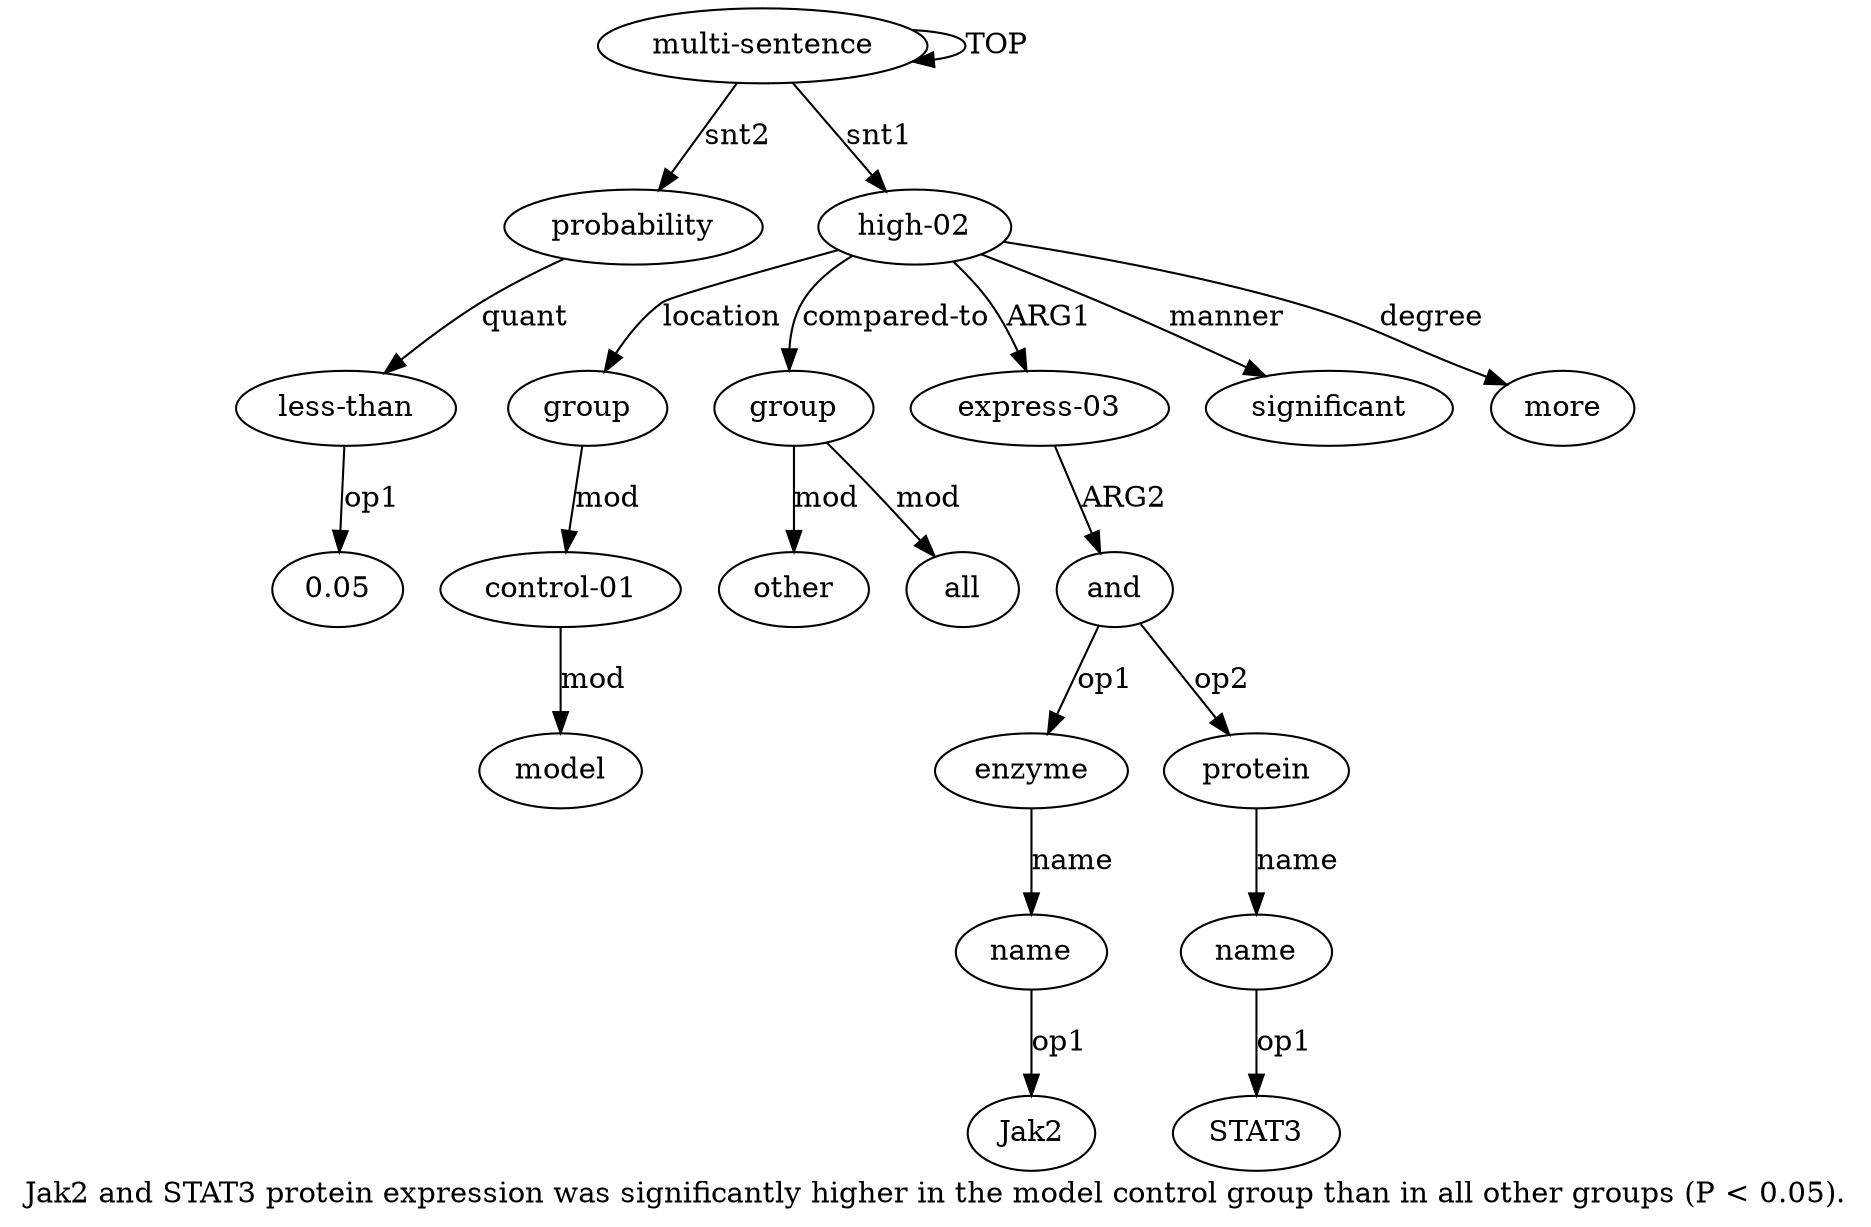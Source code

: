 digraph  {
	graph [label="Jak2 and STAT3 protein expression was significantly higher in the model control group than in all other groups (P < 0.05)."];
	node [label="\N"];
	a15	 [color=black,
		gold_ind=15,
		gold_label=other,
		label=other,
		test_ind=15,
		test_label=other];
	a14	 [color=black,
		gold_ind=14,
		gold_label=all,
		label=all,
		test_ind=14,
		test_label=all];
	a17	 [color=black,
		gold_ind=17,
		gold_label="less-than",
		label="less-than",
		test_ind=17,
		test_label="less-than"];
	"a17 0.05"	 [color=black,
		gold_ind=-1,
		gold_label=0.05,
		label=0.05,
		test_ind=-1,
		test_label=0.05];
	a17 -> "a17 0.05" [key=0,
	color=black,
	gold_label=op1,
	label=op1,
	test_label=op1];
a16 [color=black,
	gold_ind=16,
	gold_label=probability,
	label=probability,
	test_ind=16,
	test_label=probability];
a16 -> a17 [key=0,
color=black,
gold_label=quant,
label=quant,
test_label=quant];
a11 [color=black,
gold_ind=11,
gold_label="control-01",
label="control-01",
test_ind=11,
test_label="control-01"];
a12 [color=black,
gold_ind=12,
gold_label=model,
label=model,
test_ind=12,
test_label=model];
a11 -> a12 [key=0,
color=black,
gold_label=mod,
label=mod,
test_label=mod];
a10 [color=black,
gold_ind=10,
gold_label=group,
label=group,
test_ind=10,
test_label=group];
a10 -> a11 [key=0,
color=black,
gold_label=mod,
label=mod,
test_label=mod];
a13 [color=black,
gold_ind=13,
gold_label=group,
label=group,
test_ind=13,
test_label=group];
a13 -> a15 [key=0,
color=black,
gold_label=mod,
label=mod,
test_label=mod];
a13 -> a14 [key=0,
color=black,
gold_label=mod,
label=mod,
test_label=mod];
"a5 Jak2" [color=black,
gold_ind=-1,
gold_label=Jak2,
label=Jak2,
test_ind=-1,
test_label=Jak2];
"a7 STAT3" [color=black,
gold_ind=-1,
gold_label=STAT3,
label=STAT3,
test_ind=-1,
test_label=STAT3];
a1 [color=black,
gold_ind=1,
gold_label="high-02",
label="high-02",
test_ind=1,
test_label="high-02"];
a1 -> a10 [key=0,
color=black,
gold_label=location,
label=location,
test_label=location];
a1 -> a13 [key=0,
color=black,
gold_label="compared-to",
label="compared-to",
test_label="compared-to"];
a2 [color=black,
gold_ind=2,
gold_label="express-03",
label="express-03",
test_ind=2,
test_label="express-03"];
a1 -> a2 [key=0,
color=black,
gold_label=ARG1,
label=ARG1,
test_label=ARG1];
a9 [color=black,
gold_ind=9,
gold_label=significant,
label=significant,
test_ind=9,
test_label=significant];
a1 -> a9 [key=0,
color=black,
gold_label=manner,
label=manner,
test_label=manner];
a8 [color=black,
gold_ind=8,
gold_label=more,
label=more,
test_ind=8,
test_label=more];
a1 -> a8 [key=0,
color=black,
gold_label=degree,
label=degree,
test_label=degree];
a0 [color=black,
gold_ind=0,
gold_label="multi-sentence",
label="multi-sentence",
test_ind=0,
test_label="multi-sentence"];
a0 -> a16 [key=0,
color=black,
gold_label=snt2,
label=snt2,
test_label=snt2];
a0 -> a1 [key=0,
color=black,
gold_label=snt1,
label=snt1,
test_label=snt1];
a0 -> a0 [key=0,
color=black,
gold_label=TOP,
label=TOP,
test_label=TOP];
a3 [color=black,
gold_ind=3,
gold_label=and,
label=and,
test_ind=3,
test_label=and];
a4 [color=black,
gold_ind=4,
gold_label=enzyme,
label=enzyme,
test_ind=4,
test_label=enzyme];
a3 -> a4 [key=0,
color=black,
gold_label=op1,
label=op1,
test_label=op1];
a6 [color=black,
gold_ind=6,
gold_label=protein,
label=protein,
test_ind=6,
test_label=protein];
a3 -> a6 [key=0,
color=black,
gold_label=op2,
label=op2,
test_label=op2];
a2 -> a3 [key=0,
color=black,
gold_label=ARG2,
label=ARG2,
test_label=ARG2];
a5 [color=black,
gold_ind=5,
gold_label=name,
label=name,
test_ind=5,
test_label=name];
a5 -> "a5 Jak2" [key=0,
color=black,
gold_label=op1,
label=op1,
test_label=op1];
a4 -> a5 [key=0,
color=black,
gold_label=name,
label=name,
test_label=name];
a7 [color=black,
gold_ind=7,
gold_label=name,
label=name,
test_ind=7,
test_label=name];
a7 -> "a7 STAT3" [key=0,
color=black,
gold_label=op1,
label=op1,
test_label=op1];
a6 -> a7 [key=0,
color=black,
gold_label=name,
label=name,
test_label=name];
}
